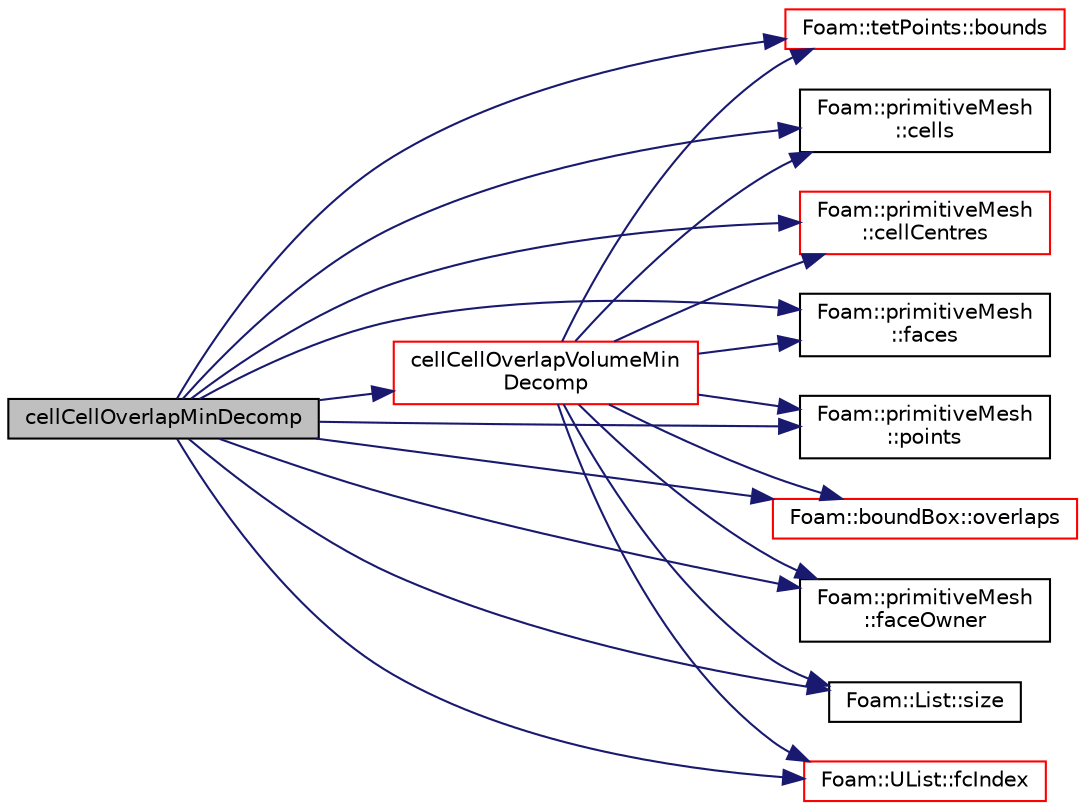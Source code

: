 digraph "cellCellOverlapMinDecomp"
{
  bgcolor="transparent";
  edge [fontname="Helvetica",fontsize="10",labelfontname="Helvetica",labelfontsize="10"];
  node [fontname="Helvetica",fontsize="10",shape=record];
  rankdir="LR";
  Node1 [label="cellCellOverlapMinDecomp",height=0.2,width=0.4,color="black", fillcolor="grey75", style="filled", fontcolor="black"];
  Node1 -> Node2 [color="midnightblue",fontsize="10",style="solid",fontname="Helvetica"];
  Node2 [label="Foam::tetPoints::bounds",height=0.2,width=0.4,color="red",URL="$a02648.html#a8e9b514aa2b33ce60782015ba1c8e777",tooltip="Calculate the bounding box. "];
  Node1 -> Node3 [color="midnightblue",fontsize="10",style="solid",fontname="Helvetica"];
  Node3 [label="cellCellOverlapVolumeMin\lDecomp",height=0.2,width=0.4,color="red",URL="$a02647.html#ac07b93de89840367af8c4144a41b064d",tooltip="Calculates the overlap volume. "];
  Node3 -> Node4 [color="midnightblue",fontsize="10",style="solid",fontname="Helvetica"];
  Node4 [label="Foam::primitiveMesh\l::cells",height=0.2,width=0.4,color="black",URL="$a02007.html#a5838384c0cea399b56339f30bc8558ab"];
  Node3 -> Node5 [color="midnightblue",fontsize="10",style="solid",fontname="Helvetica"];
  Node5 [label="Foam::primitiveMesh\l::cellCentres",height=0.2,width=0.4,color="red",URL="$a02007.html#a18743c2f09a076c507cadbb35a86fb24"];
  Node3 -> Node6 [color="midnightblue",fontsize="10",style="solid",fontname="Helvetica"];
  Node6 [label="Foam::primitiveMesh\l::faces",height=0.2,width=0.4,color="black",URL="$a02007.html#a23ca4b0f5e216674cd6bdd98aa90563e",tooltip="Return faces. "];
  Node3 -> Node7 [color="midnightblue",fontsize="10",style="solid",fontname="Helvetica"];
  Node7 [label="Foam::primitiveMesh\l::points",height=0.2,width=0.4,color="black",URL="$a02007.html#aff2a8eddc9329f3a923a0bf3b1bdd364",tooltip="Return mesh points. "];
  Node3 -> Node8 [color="midnightblue",fontsize="10",style="solid",fontname="Helvetica"];
  Node8 [label="Foam::boundBox::overlaps",height=0.2,width=0.4,color="red",URL="$a00154.html#ae46b6d265737ebf3cade1949d0be48f0",tooltip="Overlaps/touches boundingBox? "];
  Node3 -> Node9 [color="midnightblue",fontsize="10",style="solid",fontname="Helvetica"];
  Node9 [label="Foam::primitiveMesh\l::faceOwner",height=0.2,width=0.4,color="black",URL="$a02007.html#a5fdc04c8f8b8f1535efda40674fd13fa",tooltip="Face face-owner addresing. "];
  Node3 -> Node10 [color="midnightblue",fontsize="10",style="solid",fontname="Helvetica"];
  Node10 [label="Foam::List::size",height=0.2,width=0.4,color="black",URL="$a01390.html#a8a5f6fa29bd4b500caf186f60245b384",tooltip="Override size to be inconsistent with allocated storage. "];
  Node3 -> Node11 [color="midnightblue",fontsize="10",style="solid",fontname="Helvetica"];
  Node11 [label="Foam::UList::fcIndex",height=0.2,width=0.4,color="red",URL="$a02830.html#af4d05e19e6cdc80f0c7acd5bbe250f69",tooltip="Return the forward circular index, i.e. the next index. "];
  Node3 -> Node2 [color="midnightblue",fontsize="10",style="solid",fontname="Helvetica"];
  Node1 -> Node5 [color="midnightblue",fontsize="10",style="solid",fontname="Helvetica"];
  Node1 -> Node4 [color="midnightblue",fontsize="10",style="solid",fontname="Helvetica"];
  Node1 -> Node9 [color="midnightblue",fontsize="10",style="solid",fontname="Helvetica"];
  Node1 -> Node6 [color="midnightblue",fontsize="10",style="solid",fontname="Helvetica"];
  Node1 -> Node11 [color="midnightblue",fontsize="10",style="solid",fontname="Helvetica"];
  Node1 -> Node8 [color="midnightblue",fontsize="10",style="solid",fontname="Helvetica"];
  Node1 -> Node7 [color="midnightblue",fontsize="10",style="solid",fontname="Helvetica"];
  Node1 -> Node10 [color="midnightblue",fontsize="10",style="solid",fontname="Helvetica"];
}
